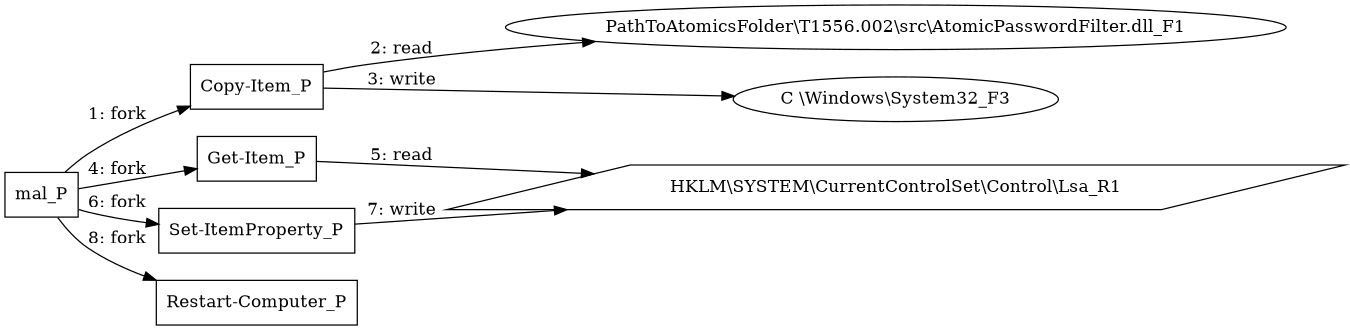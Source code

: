 digraph "T1556.002" {
rankdir="LR"
size="9"
fixedsize="false"
splines="true"
nodesep=0.3
ranksep=0
fontsize=10
overlap="scalexy"
engine= "neato"
	"mal_P" [node_type=Process shape=box]
	"Copy-Item_P" [node_type=Process shape=box]
	"Get-Item_P" [node_type=Process shape=box]
	"Set-ItemProperty_P" [node_type=Process shape=box]
	"Restart-Computer_P" [node_type=Process shape=box]
	"HKLM\\SYSTEM\\CurrentControlSet\\Control\\Lsa\_R1" [node_type=Registry shape=parallelogram]
	"PathToAtomicsFolder\\T1556.002\\src\\AtomicPasswordFilter.dll_F1" [node_type=File shape=ellipse]
	"C \\Windows\\System32_F3" [node_type=File shape=ellipse]
	"mal_P" -> "Copy-Item_P" [label="1: fork"]
	"Copy-Item_P" -> "PathToAtomicsFolder\\T1556.002\\src\\AtomicPasswordFilter.dll_F1" [label="2: read"]
	"Copy-Item_P" -> "C \\Windows\\System32_F3" [label="3: write"]
	"mal_P" -> "Get-Item_P" [label="4: fork"]
	"Get-Item_P" -> "HKLM\\SYSTEM\\CurrentControlSet\\Control\\Lsa\_R1" [label="5: read"]
	"mal_P" -> "Set-ItemProperty_P" [label="6: fork"]
	"Set-ItemProperty_P" -> "HKLM\\SYSTEM\\CurrentControlSet\\Control\\Lsa\_R1" [label="7: write"]
	"mal_P" -> "Restart-Computer_P" [label="8: fork"]
}
